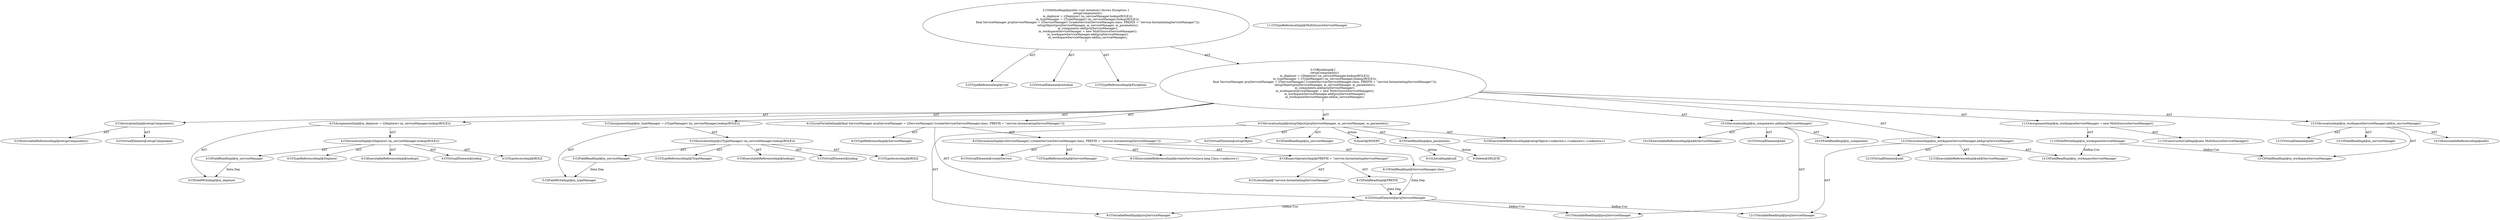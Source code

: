 digraph "initialize#?" {
0 [label="2:CtTypeReferenceImpl@void" shape=ellipse]
1 [label="2:CtVirtualElement@initialize" shape=ellipse]
2 [label="2:CtTypeReferenceImpl@Exception" shape=ellipse]
3 [label="3:CtExecutableReferenceImpl@setupComponents()" shape=ellipse]
4 [label="3:CtVirtualElement@setupComponents" shape=ellipse]
5 [label="3:CtInvocationImpl@setupComponents()" shape=ellipse]
6 [label="4:CtFieldWriteImpl@m_deployer" shape=ellipse]
7 [label="4:CtExecutableReferenceImpl@lookup()" shape=ellipse]
8 [label="4:CtVirtualElement@lookup" shape=ellipse]
9 [label="4:CtFieldReadImpl@m_serviceManager" shape=ellipse]
10 [label="4:CtTypeAccessImpl@ROLE" shape=ellipse]
11 [label="4:CtInvocationImpl@((Deployer) (m_serviceManager.lookup(ROLE)))" shape=ellipse]
12 [label="4:CtTypeReferenceImpl@Deployer" shape=ellipse]
13 [label="4:CtAssignmentImpl@m_deployer = ((Deployer) (m_serviceManager.lookup(ROLE)))" shape=ellipse]
14 [label="5:CtFieldWriteImpl@m_typeManager" shape=ellipse]
15 [label="5:CtExecutableReferenceImpl@lookup()" shape=ellipse]
16 [label="5:CtVirtualElement@lookup" shape=ellipse]
17 [label="5:CtFieldReadImpl@m_serviceManager" shape=ellipse]
18 [label="5:CtTypeAccessImpl@ROLE" shape=ellipse]
19 [label="5:CtInvocationImpl@((TypeManager) (m_serviceManager.lookup(ROLE)))" shape=ellipse]
20 [label="5:CtTypeReferenceImpl@TypeManager" shape=ellipse]
21 [label="5:CtAssignmentImpl@m_typeManager = ((TypeManager) (m_serviceManager.lookup(ROLE)))" shape=ellipse]
22 [label="6:CtTypeReferenceImpl@ServiceManager" shape=ellipse]
23 [label="8:CtExecutableReferenceImpl@createService(java.lang.Class,<unknown>)" shape=ellipse]
24 [label="8:CtVirtualElement@createService" shape=ellipse]
25 [label="8:CtFieldReadImpl@ServiceManager.class" shape=ellipse]
26 [label="8:CtFieldReadImpl@PREFIX" shape=ellipse]
27 [label="8:CtLiteralImpl@\"service.InstantiatingServiceManager\"" shape=ellipse]
28 [label="8:CtBinaryOperatorImpl@PREFIX + \"service.InstantiatingServiceManager\"" shape=ellipse]
29 [label="8:CtInvocationImpl@((ServiceManager) (createService(ServiceManager.class, PREFIX + \"service.InstantiatingServiceManager\")))" shape=ellipse]
30 [label="7:CtTypeReferenceImpl@ServiceManager" shape=ellipse]
31 [label="6:CtVirtualElement@projServiceManager" shape=ellipse]
32 [label="6:CtLocalVariableImpl@final ServiceManager projServiceManager = ((ServiceManager) (createService(ServiceManager.class, PREFIX + \"service.InstantiatingServiceManager\")))" shape=ellipse]
33 [label="9:CtExecutableReferenceImpl@setupObject(<unknown>,<unknown>,<unknown>)" shape=ellipse]
34 [label="9:CtVirtualElement@setupObject" shape=ellipse]
35 [label="9:CtVariableReadImpl@projServiceManager" shape=ellipse]
36 [label="9:CtFieldReadImpl@m_serviceManager" shape=ellipse]
37 [label="9:CtFieldReadImpl@m_parameters" shape=ellipse]
38 [label="9:CtInvocationImpl@setupObject(projServiceManager, m_serviceManager, m_parameters)" shape=ellipse]
39 [label="10:CtExecutableReferenceImpl@add(ServiceManager)" shape=ellipse]
40 [label="10:CtVirtualElement@add" shape=ellipse]
41 [label="10:CtFieldReadImpl@m_components" shape=ellipse]
42 [label="10:CtVariableReadImpl@projServiceManager" shape=ellipse]
43 [label="10:CtInvocationImpl@m_components.add(projServiceManager)" shape=ellipse]
44 [label="11:CtFieldWriteImpl@m_workspaceServiceManager" shape=ellipse]
45 [label="11:CtTypeReferenceImpl@MultiSourceServiceManager" shape=ellipse]
46 [label="11:CtConstructorCallImpl@new MultiSourceServiceManager()" shape=ellipse]
47 [label="11:CtAssignmentImpl@m_workspaceServiceManager = new MultiSourceServiceManager()" shape=ellipse]
48 [label="12:CtExecutableReferenceImpl@add(ServiceManager)" shape=ellipse]
49 [label="12:CtVirtualElement@add" shape=ellipse]
50 [label="12:CtFieldReadImpl@m_workspaceServiceManager" shape=ellipse]
51 [label="12:CtVariableReadImpl@projServiceManager" shape=ellipse]
52 [label="12:CtInvocationImpl@m_workspaceServiceManager.add(projServiceManager)" shape=ellipse]
53 [label="13:CtExecutableReferenceImpl@add()" shape=ellipse]
54 [label="13:CtVirtualElement@add" shape=ellipse]
55 [label="13:CtFieldReadImpl@m_workspaceServiceManager" shape=ellipse]
56 [label="13:CtFieldReadImpl@m_serviceManager" shape=ellipse]
57 [label="13:CtInvocationImpl@m_workspaceServiceManager.add(m_serviceManager)" shape=ellipse]
58 [label="2:CtBlockImpl@\{
    setupComponents();
    m_deployer = ((Deployer) (m_serviceManager.lookup(ROLE)));
    m_typeManager = ((TypeManager) (m_serviceManager.lookup(ROLE)));
    final ServiceManager projServiceManager = ((ServiceManager) (createService(ServiceManager.class, PREFIX + \"service.InstantiatingServiceManager\")));
    setupObject(projServiceManager, m_serviceManager, m_parameters);
    m_components.add(projServiceManager);
    m_workspaceServiceManager = new MultiSourceServiceManager();
    m_workspaceServiceManager.add(projServiceManager);
    m_workspaceServiceManager.add(m_serviceManager);
\}" shape=ellipse]
59 [label="2:CtMethodImpl@public void initialize() throws Exception \{
    setupComponents();
    m_deployer = ((Deployer) (m_serviceManager.lookup(ROLE)));
    m_typeManager = ((TypeManager) (m_serviceManager.lookup(ROLE)));
    final ServiceManager projServiceManager = ((ServiceManager) (createService(ServiceManager.class, PREFIX + \"service.InstantiatingServiceManager\")));
    setupObject(projServiceManager, m_serviceManager, m_parameters);
    m_components.add(projServiceManager);
    m_workspaceServiceManager = new MultiSourceServiceManager();
    m_workspaceServiceManager.add(projServiceManager);
    m_workspaceServiceManager.add(m_serviceManager);
\}" shape=ellipse]
60 [label="9:Delete@DELETE" shape=ellipse]
61 [label="9:Insert@INSERT" shape=ellipse]
62 [label="9:CtLiteralImpl@null" shape=ellipse]
5 -> 4 [label="AST"];
5 -> 3 [label="AST"];
9 -> 6 [label="Data Dep"];
11 -> 8 [label="AST"];
11 -> 12 [label="AST"];
11 -> 9 [label="AST"];
11 -> 7 [label="AST"];
11 -> 10 [label="AST"];
13 -> 6 [label="AST"];
13 -> 11 [label="AST"];
17 -> 14 [label="Data Dep"];
19 -> 16 [label="AST"];
19 -> 20 [label="AST"];
19 -> 17 [label="AST"];
19 -> 15 [label="AST"];
19 -> 18 [label="AST"];
21 -> 14 [label="AST"];
21 -> 19 [label="AST"];
25 -> 31 [label="Data Dep"];
26 -> 31 [label="Data Dep"];
28 -> 26 [label="AST"];
28 -> 27 [label="AST"];
29 -> 24 [label="AST"];
29 -> 30 [label="AST"];
29 -> 23 [label="AST"];
29 -> 25 [label="AST"];
29 -> 28 [label="AST"];
31 -> 35 [label="Define-Use"];
31 -> 42 [label="Define-Use"];
31 -> 51 [label="Define-Use"];
32 -> 31 [label="AST"];
32 -> 22 [label="AST"];
32 -> 29 [label="AST"];
37 -> 60 [label="Action"];
38 -> 34 [label="AST"];
38 -> 33 [label="AST"];
38 -> 35 [label="AST"];
38 -> 36 [label="AST"];
38 -> 37 [label="AST"];
38 -> 61 [label="Action"];
43 -> 40 [label="AST"];
43 -> 41 [label="AST"];
43 -> 39 [label="AST"];
43 -> 42 [label="AST"];
44 -> 50 [label="Define-Use"];
44 -> 55 [label="Define-Use"];
47 -> 44 [label="AST"];
47 -> 46 [label="AST"];
52 -> 49 [label="AST"];
52 -> 50 [label="AST"];
52 -> 48 [label="AST"];
52 -> 51 [label="AST"];
57 -> 54 [label="AST"];
57 -> 55 [label="AST"];
57 -> 53 [label="AST"];
57 -> 56 [label="AST"];
58 -> 5 [label="AST"];
58 -> 13 [label="AST"];
58 -> 21 [label="AST"];
58 -> 32 [label="AST"];
58 -> 38 [label="AST"];
58 -> 43 [label="AST"];
58 -> 47 [label="AST"];
58 -> 52 [label="AST"];
58 -> 57 [label="AST"];
59 -> 1 [label="AST"];
59 -> 0 [label="AST"];
59 -> 2 [label="AST"];
59 -> 58 [label="AST"];
61 -> 62 [label="Action"];
}